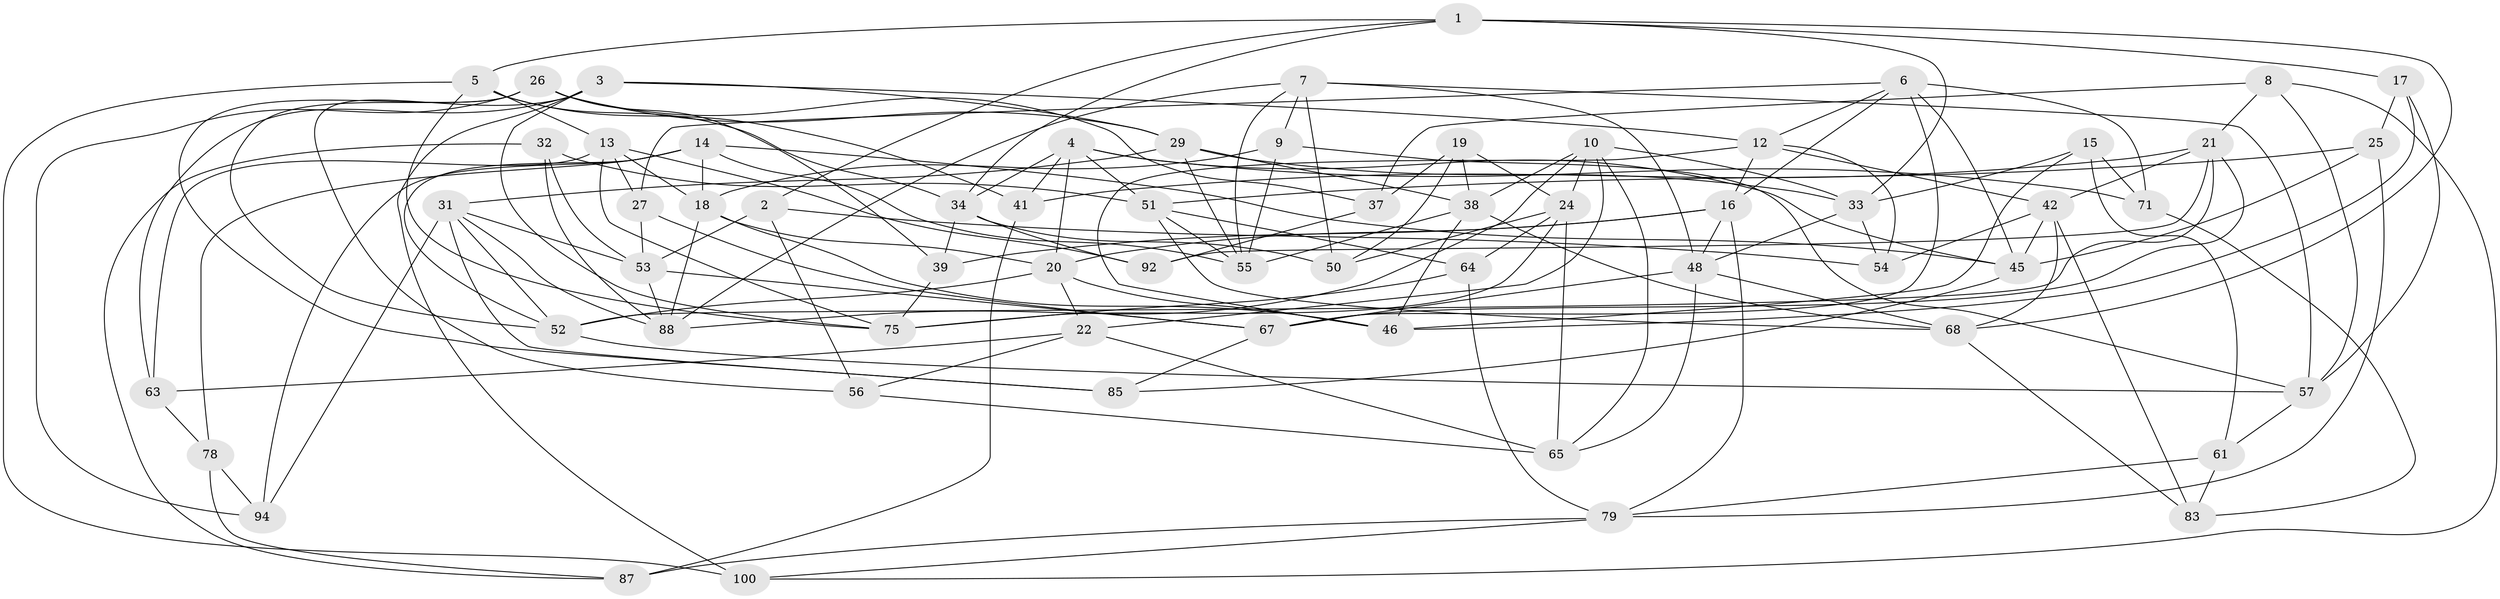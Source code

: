 // original degree distribution, {4: 1.0}
// Generated by graph-tools (version 1.1) at 2025/39/02/21/25 10:39:01]
// undirected, 63 vertices, 162 edges
graph export_dot {
graph [start="1"]
  node [color=gray90,style=filled];
  1 [super="+49"];
  2;
  3 [super="+81"];
  4 [super="+58"];
  5 [super="+30"];
  6 [super="+70"];
  7 [super="+11"];
  8;
  9;
  10 [super="+28"];
  12 [super="+44"];
  13 [super="+91"];
  14 [super="+36"];
  15;
  16 [super="+23"];
  17;
  18 [super="+76"];
  19;
  20 [super="+40"];
  21 [super="+62"];
  22 [super="+66"];
  24 [super="+77"];
  25;
  26 [super="+69"];
  27;
  29 [super="+89"];
  31 [super="+86"];
  32;
  33 [super="+35"];
  34 [super="+47"];
  37;
  38 [super="+43"];
  39;
  41;
  42 [super="+95"];
  45 [super="+73"];
  46 [super="+60"];
  48 [super="+93"];
  50;
  51 [super="+82"];
  52 [super="+74"];
  53 [super="+80"];
  54;
  55 [super="+96"];
  56;
  57 [super="+59"];
  61;
  63;
  64;
  65 [super="+72"];
  67 [super="+84"];
  68 [super="+97"];
  71;
  75 [super="+90"];
  78;
  79 [super="+98"];
  83;
  85;
  87;
  88 [super="+99"];
  92;
  94;
  100;
  1 -- 68;
  1 -- 2;
  1 -- 34;
  1 -- 17;
  1 -- 5;
  1 -- 33;
  2 -- 54;
  2 -- 56;
  2 -- 53;
  3 -- 63;
  3 -- 75;
  3 -- 56;
  3 -- 100;
  3 -- 29;
  3 -- 12;
  4 -- 41;
  4 -- 71;
  4 -- 45;
  4 -- 34;
  4 -- 51;
  4 -- 20;
  5 -- 41;
  5 -- 100;
  5 -- 34;
  5 -- 13;
  5 -- 75;
  6 -- 67;
  6 -- 71;
  6 -- 16;
  6 -- 27;
  6 -- 12;
  6 -- 45;
  7 -- 57;
  7 -- 9;
  7 -- 50;
  7 -- 88;
  7 -- 48;
  7 -- 55;
  8 -- 100;
  8 -- 37;
  8 -- 21;
  8 -- 57;
  9 -- 55;
  9 -- 18;
  9 -- 57;
  10 -- 33;
  10 -- 22;
  10 -- 24;
  10 -- 88;
  10 -- 38;
  10 -- 65;
  12 -- 54;
  12 -- 16;
  12 -- 42;
  12 -- 46;
  13 -- 92;
  13 -- 27;
  13 -- 18;
  13 -- 63;
  13 -- 75;
  14 -- 18;
  14 -- 78;
  14 -- 52;
  14 -- 94;
  14 -- 45;
  14 -- 55;
  15 -- 71;
  15 -- 61;
  15 -- 46;
  15 -- 33;
  16 -- 39;
  16 -- 20;
  16 -- 79;
  16 -- 48;
  17 -- 57;
  17 -- 25;
  17 -- 46;
  18 -- 46;
  18 -- 20;
  18 -- 88;
  19 -- 37;
  19 -- 50;
  19 -- 24;
  19 -- 38;
  20 -- 22;
  20 -- 52;
  20 -- 46;
  21 -- 41;
  21 -- 67;
  21 -- 42;
  21 -- 92;
  21 -- 52;
  22 -- 56;
  22 -- 65 [weight=2];
  22 -- 63;
  24 -- 64;
  24 -- 50;
  24 -- 75;
  24 -- 65;
  25 -- 79;
  25 -- 45;
  25 -- 51;
  26 -- 85;
  26 -- 29;
  26 -- 37;
  26 -- 94;
  26 -- 39;
  26 -- 52;
  27 -- 67;
  27 -- 53;
  29 -- 31;
  29 -- 33;
  29 -- 55;
  29 -- 38;
  31 -- 85;
  31 -- 88;
  31 -- 52;
  31 -- 53;
  31 -- 94;
  32 -- 51;
  32 -- 88;
  32 -- 87;
  32 -- 53;
  33 -- 48;
  33 -- 54;
  34 -- 39;
  34 -- 50;
  34 -- 92;
  37 -- 92;
  38 -- 68;
  38 -- 46;
  38 -- 55;
  39 -- 75;
  41 -- 87;
  42 -- 83;
  42 -- 54;
  42 -- 45;
  42 -- 68;
  45 -- 85;
  48 -- 68;
  48 -- 67;
  48 -- 65;
  51 -- 64;
  51 -- 68;
  51 -- 55;
  52 -- 57;
  53 -- 88;
  53 -- 67;
  56 -- 65;
  57 -- 61;
  61 -- 83;
  61 -- 79;
  63 -- 78;
  64 -- 75;
  64 -- 79;
  67 -- 85;
  68 -- 83;
  71 -- 83;
  78 -- 94;
  78 -- 87;
  79 -- 100;
  79 -- 87;
}

